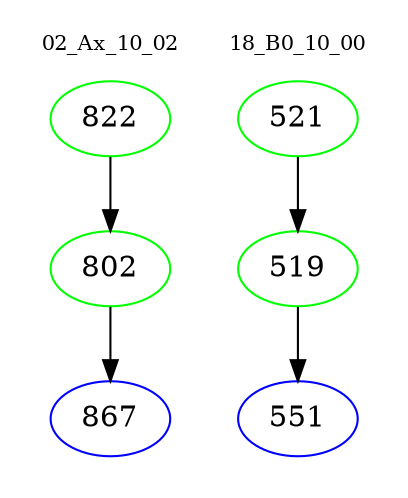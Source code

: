 digraph{
subgraph cluster_0 {
color = white
label = "02_Ax_10_02";
fontsize=10;
T0_822 [label="822", color="green"]
T0_822 -> T0_802 [color="black"]
T0_802 [label="802", color="green"]
T0_802 -> T0_867 [color="black"]
T0_867 [label="867", color="blue"]
}
subgraph cluster_1 {
color = white
label = "18_B0_10_00";
fontsize=10;
T1_521 [label="521", color="green"]
T1_521 -> T1_519 [color="black"]
T1_519 [label="519", color="green"]
T1_519 -> T1_551 [color="black"]
T1_551 [label="551", color="blue"]
}
}
